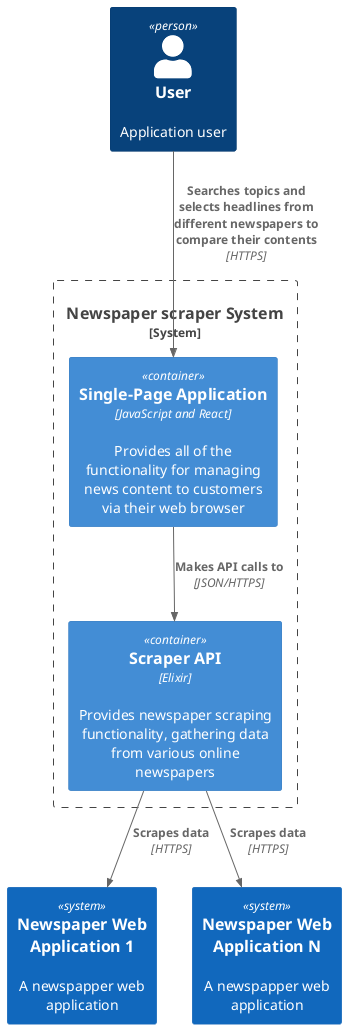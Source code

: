 @startuml system_context
!include <C4/C4_Container>

Person(User, "User", "Application user")
System_Boundary(SysBound, "Newspaper scraper System") {
  Container(WebApp, "Single-Page Application", "JavaScript and React", "Provides all of the functionality for managing news content to customers via their web browser")
  Container(Backend, "Scraper API", "Elixir","Provides newspaper scraping functionality, gathering data from various online newspapers")
}
System(NewsWebApp1, "Newspaper Web Application 1", "A newspapper web application")
System(NewsWebApp2, "Newspaper Web Application N", "A newspapper web application")

Rel(User, WebApp, "Searches topics and selects headlines from different newspapers to compare their contents", "HTTPS")
Rel(WebApp, Backend, "Makes API calls to", "JSON/HTTPS")
Rel(Backend, NewsWebApp1, "Scrapes data", "HTTPS")
Rel(Backend, NewsWebApp2, "Scrapes data", "HTTPS")

@enduml

